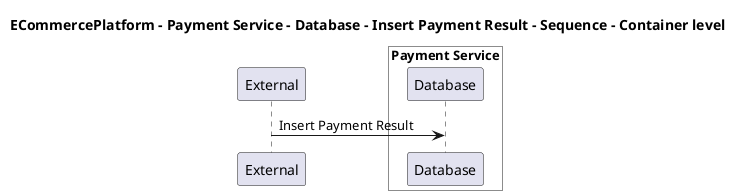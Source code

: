 @startuml

title ECommercePlatform - Payment Service - Database - Insert Payment Result - Sequence - Container level

participant "External" as C4InterFlow.SoftwareSystems.ExternalSystem

box "Payment Service" #White
    participant "Database" as ECommercePlatform.SoftwareSystems.PaymentService.Containers.Database
end box


C4InterFlow.SoftwareSystems.ExternalSystem -> ECommercePlatform.SoftwareSystems.PaymentService.Containers.Database : Insert Payment Result


@enduml
